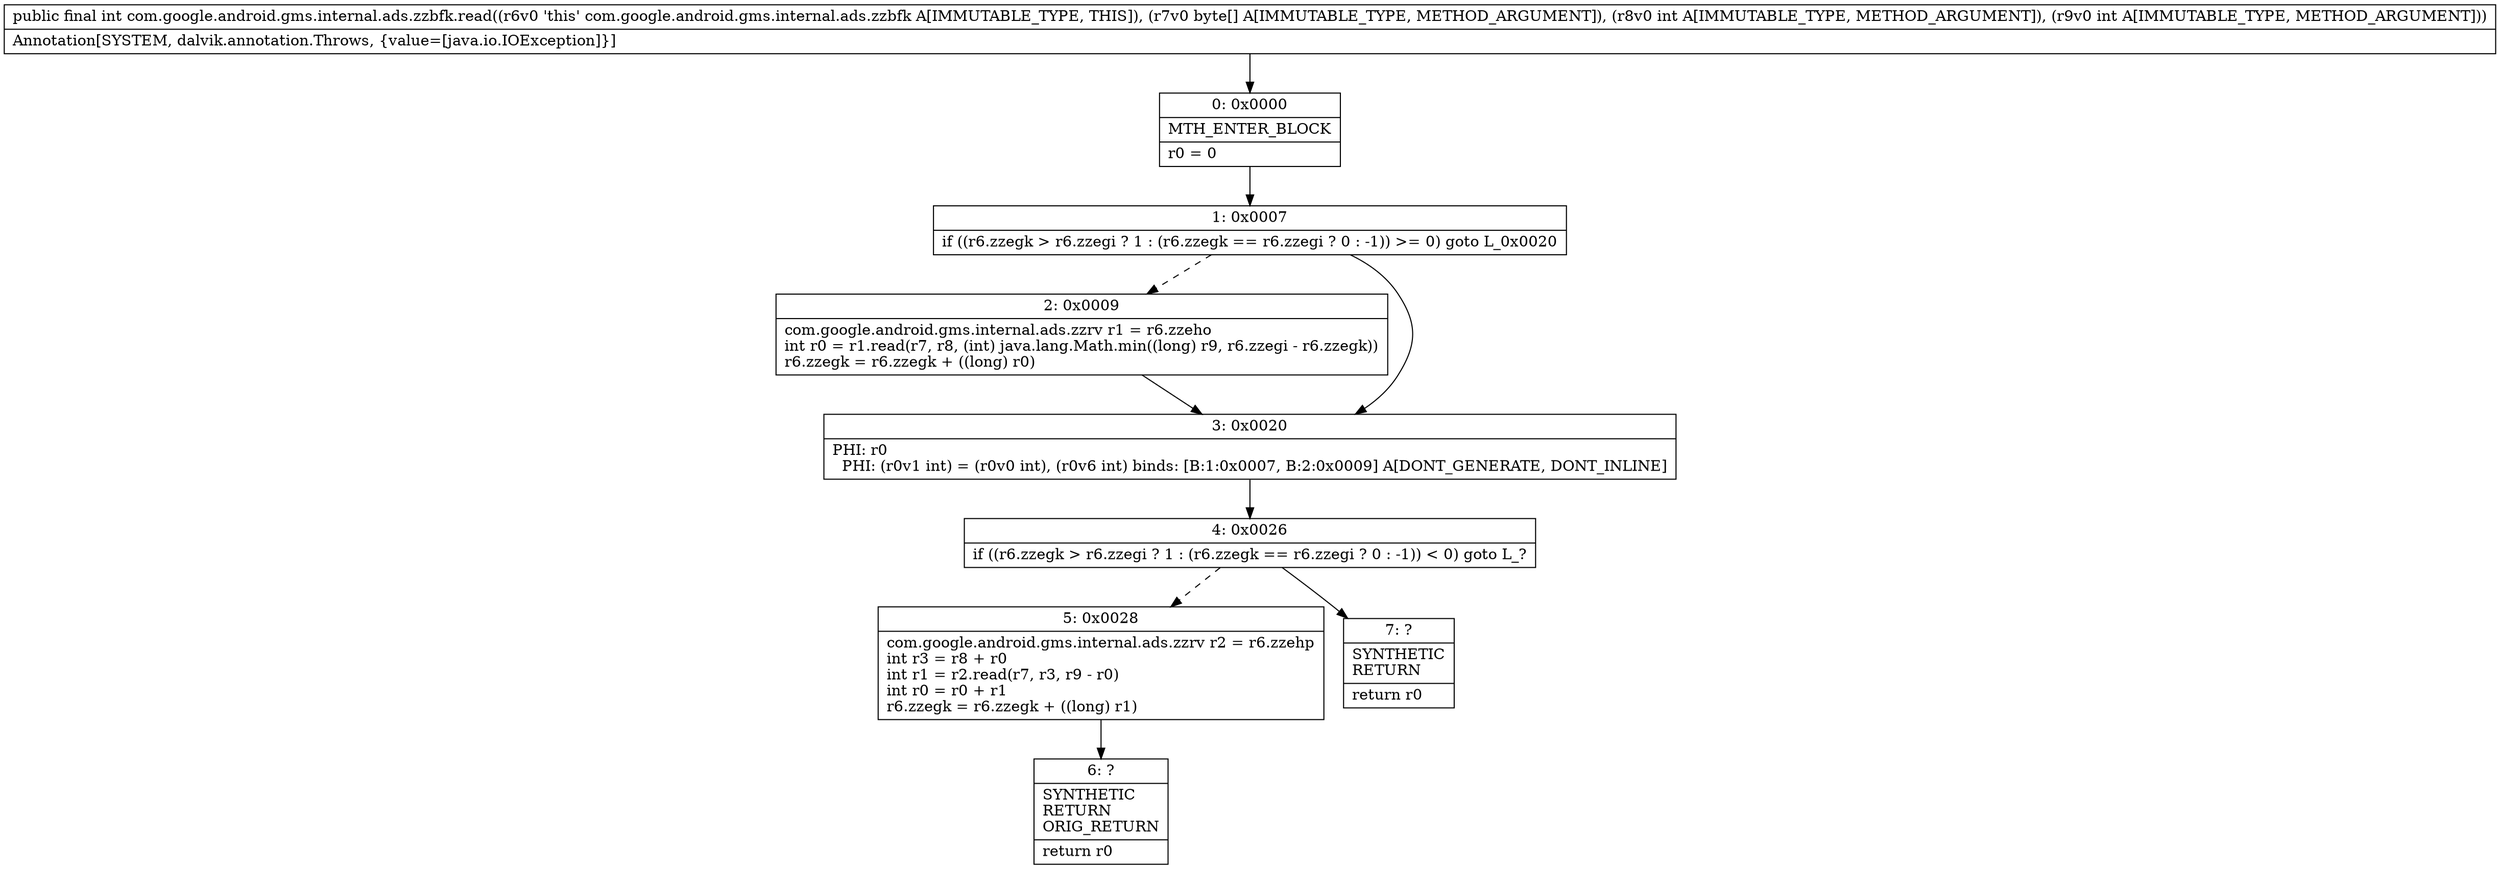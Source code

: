 digraph "CFG forcom.google.android.gms.internal.ads.zzbfk.read([BII)I" {
Node_0 [shape=record,label="{0\:\ 0x0000|MTH_ENTER_BLOCK\l|r0 = 0\l}"];
Node_1 [shape=record,label="{1\:\ 0x0007|if ((r6.zzegk \> r6.zzegi ? 1 : (r6.zzegk == r6.zzegi ? 0 : \-1)) \>= 0) goto L_0x0020\l}"];
Node_2 [shape=record,label="{2\:\ 0x0009|com.google.android.gms.internal.ads.zzrv r1 = r6.zzeho\lint r0 = r1.read(r7, r8, (int) java.lang.Math.min((long) r9, r6.zzegi \- r6.zzegk))\lr6.zzegk = r6.zzegk + ((long) r0)\l}"];
Node_3 [shape=record,label="{3\:\ 0x0020|PHI: r0 \l  PHI: (r0v1 int) = (r0v0 int), (r0v6 int) binds: [B:1:0x0007, B:2:0x0009] A[DONT_GENERATE, DONT_INLINE]\l}"];
Node_4 [shape=record,label="{4\:\ 0x0026|if ((r6.zzegk \> r6.zzegi ? 1 : (r6.zzegk == r6.zzegi ? 0 : \-1)) \< 0) goto L_?\l}"];
Node_5 [shape=record,label="{5\:\ 0x0028|com.google.android.gms.internal.ads.zzrv r2 = r6.zzehp\lint r3 = r8 + r0\lint r1 = r2.read(r7, r3, r9 \- r0)\lint r0 = r0 + r1\lr6.zzegk = r6.zzegk + ((long) r1)\l}"];
Node_6 [shape=record,label="{6\:\ ?|SYNTHETIC\lRETURN\lORIG_RETURN\l|return r0\l}"];
Node_7 [shape=record,label="{7\:\ ?|SYNTHETIC\lRETURN\l|return r0\l}"];
MethodNode[shape=record,label="{public final int com.google.android.gms.internal.ads.zzbfk.read((r6v0 'this' com.google.android.gms.internal.ads.zzbfk A[IMMUTABLE_TYPE, THIS]), (r7v0 byte[] A[IMMUTABLE_TYPE, METHOD_ARGUMENT]), (r8v0 int A[IMMUTABLE_TYPE, METHOD_ARGUMENT]), (r9v0 int A[IMMUTABLE_TYPE, METHOD_ARGUMENT]))  | Annotation[SYSTEM, dalvik.annotation.Throws, \{value=[java.io.IOException]\}]\l}"];
MethodNode -> Node_0;
Node_0 -> Node_1;
Node_1 -> Node_2[style=dashed];
Node_1 -> Node_3;
Node_2 -> Node_3;
Node_3 -> Node_4;
Node_4 -> Node_5[style=dashed];
Node_4 -> Node_7;
Node_5 -> Node_6;
}

